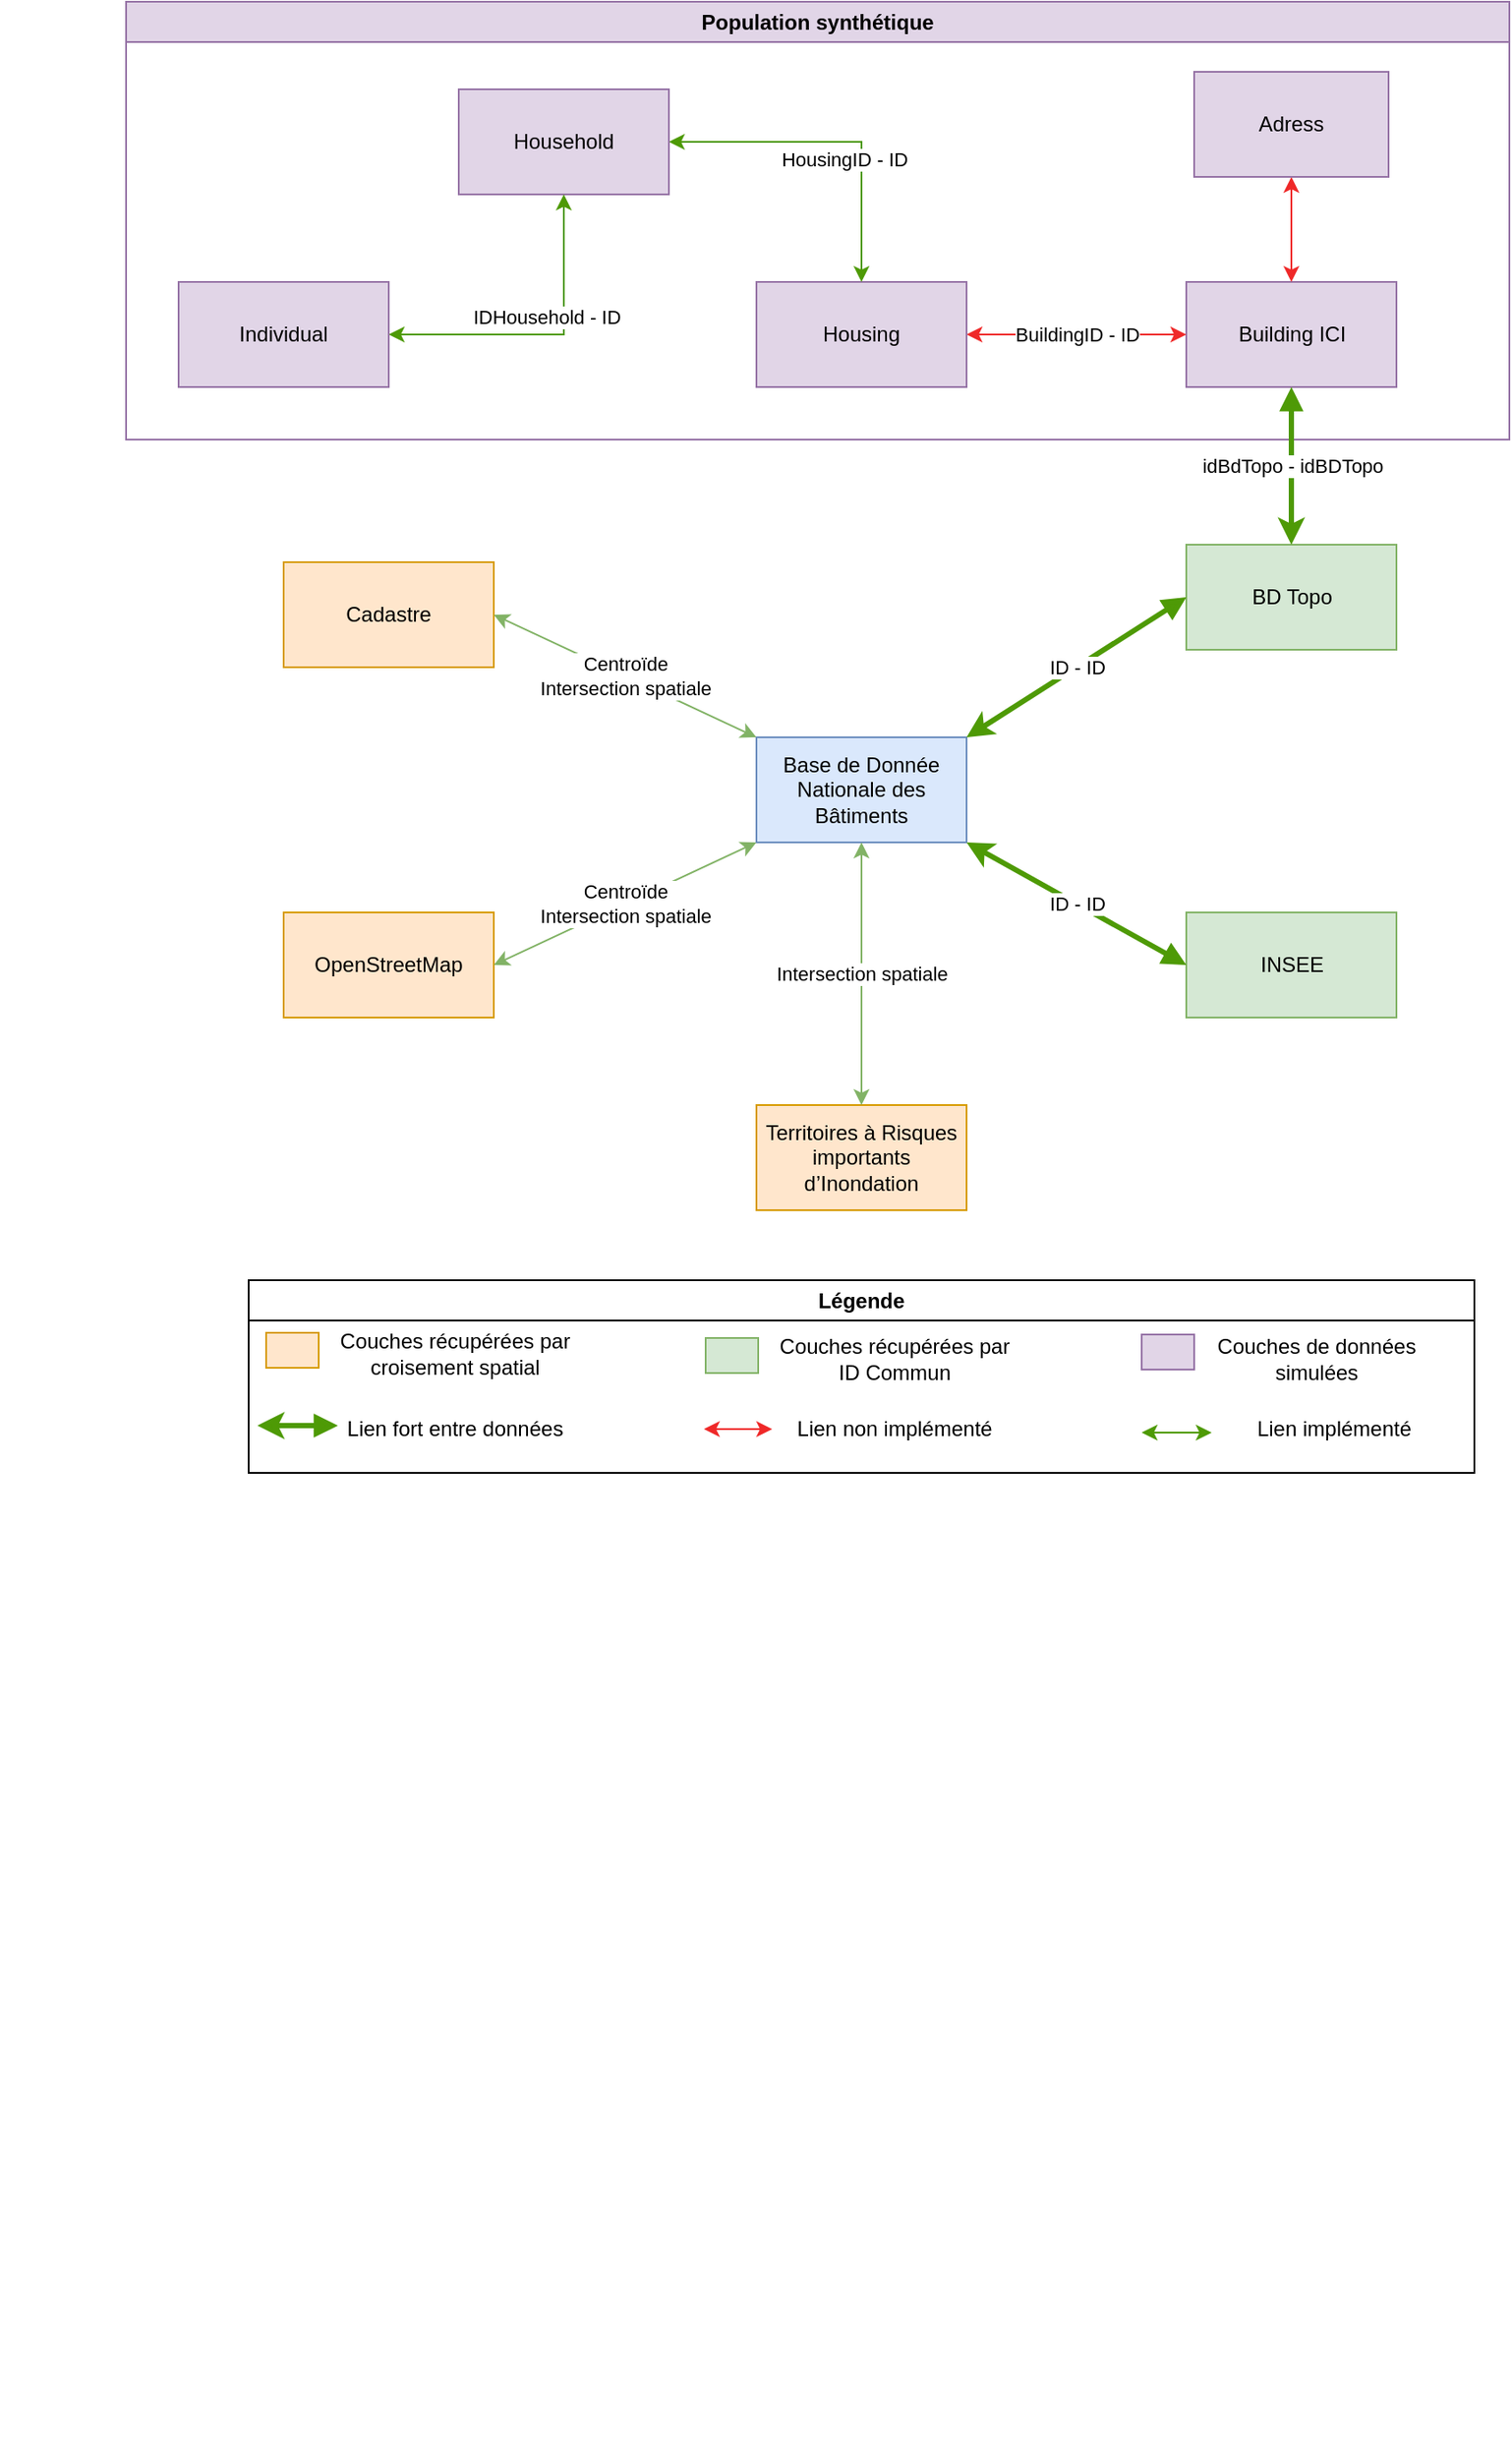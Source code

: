 <mxfile version="21.1.8" type="github">
  <diagram name="Page-1" id="RKlKr9zLwDHz_0O1cyM0">
    <mxGraphModel dx="1575" dy="739" grid="1" gridSize="10" guides="1" tooltips="1" connect="1" arrows="1" fold="1" page="1" pageScale="1" pageWidth="827" pageHeight="1169" math="0" shadow="0">
      <root>
        <mxCell id="0" />
        <mxCell id="1" parent="0" />
        <mxCell id="FjnJGpuL3dfxn8dWNNj--1" value="Base de Donnée Nationale des Bâtiments" style="rounded=0;whiteSpace=wrap;html=1;fillColor=#dae8fc;strokeColor=#6c8ebf;" parent="1" vertex="1">
          <mxGeometry x="370" y="510" width="120" height="60" as="geometry" />
        </mxCell>
        <mxCell id="FjnJGpuL3dfxn8dWNNj--2" value="&lt;div&gt;BD Topo&lt;/div&gt;" style="rounded=0;whiteSpace=wrap;html=1;fillColor=#d5e8d4;strokeColor=#82b366;" parent="1" vertex="1">
          <mxGeometry x="615.5" y="400" width="120" height="60" as="geometry" />
        </mxCell>
        <mxCell id="FjnJGpuL3dfxn8dWNNj--3" value="&lt;div&gt;Cadastre&lt;/div&gt;" style="rounded=0;whiteSpace=wrap;html=1;fillColor=#ffe6cc;strokeColor=#d79b00;" parent="1" vertex="1">
          <mxGeometry x="100" y="410" width="120" height="60" as="geometry" />
        </mxCell>
        <mxCell id="FjnJGpuL3dfxn8dWNNj--4" value="OpenStreetMap" style="rounded=0;whiteSpace=wrap;html=1;fillColor=#ffe6cc;strokeColor=#d79b00;" parent="1" vertex="1">
          <mxGeometry x="100" y="610" width="120" height="60" as="geometry" />
        </mxCell>
        <mxCell id="FjnJGpuL3dfxn8dWNNj--5" value="INSEE" style="rounded=0;whiteSpace=wrap;html=1;fillColor=#d5e8d4;strokeColor=#82b366;" parent="1" vertex="1">
          <mxGeometry x="615.5" y="610" width="120" height="60" as="geometry" />
        </mxCell>
        <mxCell id="FjnJGpuL3dfxn8dWNNj--6" value="Territoires à Risques importants d’Inondation" style="rounded=0;whiteSpace=wrap;html=1;fillColor=#ffe6cc;strokeColor=#d79b00;" parent="1" vertex="1">
          <mxGeometry x="370" y="720" width="120" height="60" as="geometry" />
        </mxCell>
        <mxCell id="FjnJGpuL3dfxn8dWNNj--9" value="&lt;div&gt;Centroïde &lt;br&gt;&lt;/div&gt;&lt;div&gt;Intersection spatiale&lt;br&gt;&lt;/div&gt;" style="endArrow=classic;html=1;rounded=0;exitX=1;exitY=0.5;exitDx=0;exitDy=0;entryX=0;entryY=0;entryDx=0;entryDy=0;strokeColor=#82b366;endFill=1;startArrow=classic;startFill=1;fillColor=#d5e8d4;" parent="1" source="FjnJGpuL3dfxn8dWNNj--3" target="FjnJGpuL3dfxn8dWNNj--1" edge="1">
          <mxGeometry width="50" height="50" relative="1" as="geometry">
            <mxPoint x="520" y="580" as="sourcePoint" />
            <mxPoint x="570" y="530" as="targetPoint" />
          </mxGeometry>
        </mxCell>
        <mxCell id="FjnJGpuL3dfxn8dWNNj--10" value="ID - ID" style="endArrow=classic;html=1;rounded=0;entryX=1;entryY=0;entryDx=0;entryDy=0;exitX=0;exitY=0.5;exitDx=0;exitDy=0;strokeColor=#4e9a06;strokeWidth=3;endFill=1;startArrow=block;" parent="1" source="FjnJGpuL3dfxn8dWNNj--2" target="FjnJGpuL3dfxn8dWNNj--1" edge="1">
          <mxGeometry width="50" height="50" relative="1" as="geometry">
            <mxPoint x="520" y="580" as="sourcePoint" />
            <mxPoint x="570" y="530" as="targetPoint" />
          </mxGeometry>
        </mxCell>
        <mxCell id="FjnJGpuL3dfxn8dWNNj--11" value="Intersection spatiale" style="endArrow=classic;html=1;rounded=0;exitX=0.5;exitY=0;exitDx=0;exitDy=0;entryX=0.5;entryY=1;entryDx=0;entryDy=0;strokeColor=#82b366;endFill=1;startArrow=classic;startFill=1;fillColor=#d5e8d4;" parent="1" source="FjnJGpuL3dfxn8dWNNj--6" target="FjnJGpuL3dfxn8dWNNj--1" edge="1">
          <mxGeometry width="50" height="50" relative="1" as="geometry">
            <mxPoint x="520" y="580" as="sourcePoint" />
            <mxPoint x="570" y="530" as="targetPoint" />
          </mxGeometry>
        </mxCell>
        <mxCell id="FjnJGpuL3dfxn8dWNNj--12" value="&lt;div&gt;Centroïde&lt;/div&gt;&lt;div&gt;Intersection spatiale&lt;br&gt;&lt;/div&gt;" style="endArrow=classic;html=1;rounded=0;exitX=1;exitY=0.5;exitDx=0;exitDy=0;entryX=0;entryY=1;entryDx=0;entryDy=0;strokeColor=#82b366;endFill=1;startArrow=classic;startFill=1;fillColor=#d5e8d4;" parent="1" source="FjnJGpuL3dfxn8dWNNj--4" target="FjnJGpuL3dfxn8dWNNj--1" edge="1">
          <mxGeometry width="50" height="50" relative="1" as="geometry">
            <mxPoint x="520" y="580" as="sourcePoint" />
            <mxPoint x="570" y="530" as="targetPoint" />
          </mxGeometry>
        </mxCell>
        <mxCell id="FjnJGpuL3dfxn8dWNNj--13" value="ID - ID" style="endArrow=classic;html=1;rounded=0;exitX=0;exitY=0.5;exitDx=0;exitDy=0;entryX=1;entryY=1;entryDx=0;entryDy=0;strokeColor=#4e9a06;strokeWidth=3;endFill=1;startArrow=block;" parent="1" source="FjnJGpuL3dfxn8dWNNj--5" target="FjnJGpuL3dfxn8dWNNj--1" edge="1">
          <mxGeometry width="50" height="50" relative="1" as="geometry">
            <mxPoint x="520" y="580" as="sourcePoint" />
            <mxPoint x="570" y="530" as="targetPoint" />
          </mxGeometry>
        </mxCell>
        <mxCell id="FjnJGpuL3dfxn8dWNNj--15" value="Population synthétique" style="swimlane;whiteSpace=wrap;html=1;fillColor=#e1d5e7;strokeColor=#9673a6;" parent="1" vertex="1">
          <mxGeometry x="10" y="90" width="790" height="250" as="geometry">
            <mxRectangle x="10" y="90" width="170" height="30" as="alternateBounds" />
          </mxGeometry>
        </mxCell>
        <mxCell id="FjnJGpuL3dfxn8dWNNj--16" value="Building ICI" style="rounded=0;whiteSpace=wrap;html=1;fillColor=#e1d5e7;strokeColor=#9673a6;" parent="FjnJGpuL3dfxn8dWNNj--15" vertex="1">
          <mxGeometry x="605.5" y="160" width="120" height="60" as="geometry" />
        </mxCell>
        <mxCell id="FjnJGpuL3dfxn8dWNNj--25" value="BuildingID - ID" style="edgeStyle=orthogonalEdgeStyle;rounded=0;orthogonalLoop=1;jettySize=auto;html=1;exitX=1;exitY=0.5;exitDx=0;exitDy=0;entryX=0;entryY=0.5;entryDx=0;entryDy=0;strokeColor=#ef2929;endArrow=classic;endFill=1;startArrow=classic;startFill=1;" parent="FjnJGpuL3dfxn8dWNNj--15" source="FjnJGpuL3dfxn8dWNNj--17" target="FjnJGpuL3dfxn8dWNNj--16" edge="1">
          <mxGeometry relative="1" as="geometry" />
        </mxCell>
        <mxCell id="FjnJGpuL3dfxn8dWNNj--17" value="Housing" style="rounded=0;whiteSpace=wrap;html=1;fillColor=#e1d5e7;strokeColor=#9673a6;" parent="FjnJGpuL3dfxn8dWNNj--15" vertex="1">
          <mxGeometry x="360" y="160" width="120" height="60" as="geometry" />
        </mxCell>
        <mxCell id="FjnJGpuL3dfxn8dWNNj--27" value="HousingID - ID" style="edgeStyle=orthogonalEdgeStyle;rounded=0;orthogonalLoop=1;jettySize=auto;html=1;exitX=1;exitY=0.5;exitDx=0;exitDy=0;entryX=0.5;entryY=0;entryDx=0;entryDy=0;strokeColor=#4e9a06;endArrow=classic;endFill=1;startArrow=classic;startFill=1;" parent="FjnJGpuL3dfxn8dWNNj--15" source="FjnJGpuL3dfxn8dWNNj--18" target="FjnJGpuL3dfxn8dWNNj--17" edge="1">
          <mxGeometry x="0.263" y="-10" relative="1" as="geometry">
            <mxPoint as="offset" />
          </mxGeometry>
        </mxCell>
        <mxCell id="FjnJGpuL3dfxn8dWNNj--18" value="Household" style="rounded=0;whiteSpace=wrap;html=1;fillColor=#e1d5e7;strokeColor=#9673a6;" parent="FjnJGpuL3dfxn8dWNNj--15" vertex="1">
          <mxGeometry x="190" y="50" width="120" height="60" as="geometry" />
        </mxCell>
        <mxCell id="FjnJGpuL3dfxn8dWNNj--28" value="IDHousehold - ID" style="edgeStyle=orthogonalEdgeStyle;rounded=0;orthogonalLoop=1;jettySize=auto;html=1;exitX=1;exitY=0.5;exitDx=0;exitDy=0;entryX=0.5;entryY=1;entryDx=0;entryDy=0;strokeColor=#4E9A06;endArrow=classic;endFill=1;startArrow=classic;startFill=1;" parent="FjnJGpuL3dfxn8dWNNj--15" source="FjnJGpuL3dfxn8dWNNj--19" target="FjnJGpuL3dfxn8dWNNj--18" edge="1">
          <mxGeometry x="0.222" y="10" relative="1" as="geometry">
            <mxPoint as="offset" />
          </mxGeometry>
        </mxCell>
        <mxCell id="FjnJGpuL3dfxn8dWNNj--19" value="Individual" style="rounded=0;whiteSpace=wrap;html=1;fillColor=#e1d5e7;strokeColor=#9673a6;" parent="FjnJGpuL3dfxn8dWNNj--15" vertex="1">
          <mxGeometry x="30" y="160" width="120" height="60" as="geometry" />
        </mxCell>
        <mxCell id="FjnJGpuL3dfxn8dWNNj--26" style="edgeStyle=orthogonalEdgeStyle;rounded=0;orthogonalLoop=1;jettySize=auto;html=1;exitX=0.5;exitY=1;exitDx=0;exitDy=0;strokeColor=#ef2929;endArrow=classic;endFill=1;startArrow=classic;startFill=1;" parent="FjnJGpuL3dfxn8dWNNj--15" source="FjnJGpuL3dfxn8dWNNj--21" target="FjnJGpuL3dfxn8dWNNj--16" edge="1">
          <mxGeometry relative="1" as="geometry" />
        </mxCell>
        <mxCell id="FjnJGpuL3dfxn8dWNNj--21" value="Adress" style="rounded=0;whiteSpace=wrap;html=1;fillColor=#e1d5e7;strokeColor=#9673a6;" parent="FjnJGpuL3dfxn8dWNNj--15" vertex="1">
          <mxGeometry x="610" y="40" width="111" height="60" as="geometry" />
        </mxCell>
        <mxCell id="FjnJGpuL3dfxn8dWNNj--29" value="&lt;div&gt;idBdTopo - idBDTopo&lt;/div&gt;" style="edgeStyle=orthogonalEdgeStyle;rounded=0;orthogonalLoop=1;jettySize=auto;html=1;exitX=0.5;exitY=1;exitDx=0;exitDy=0;entryX=0.5;entryY=0;entryDx=0;entryDy=0;strokeColor=#4e9a06;strokeWidth=3;endArrow=classic;endFill=1;startArrow=block;" parent="1" source="FjnJGpuL3dfxn8dWNNj--16" target="FjnJGpuL3dfxn8dWNNj--2" edge="1">
          <mxGeometry relative="1" as="geometry" />
        </mxCell>
        <mxCell id="CL4YX4rr0jCitZG3_2ce-1" value="Légende" style="swimlane;whiteSpace=wrap;html=1;" vertex="1" parent="1">
          <mxGeometry x="80" y="820" width="700" height="110" as="geometry" />
        </mxCell>
        <mxCell id="CL4YX4rr0jCitZG3_2ce-2" value="" style="rounded=0;whiteSpace=wrap;html=1;fillColor=#ffe6cc;strokeColor=#d79b00;" vertex="1" parent="CL4YX4rr0jCitZG3_2ce-1">
          <mxGeometry x="10" y="30" width="30" height="20" as="geometry" />
        </mxCell>
        <mxCell id="CL4YX4rr0jCitZG3_2ce-3" value="Couches récupérées par croisement spatial" style="text;html=1;strokeColor=none;fillColor=none;align=center;verticalAlign=middle;whiteSpace=wrap;rounded=0;" vertex="1" parent="CL4YX4rr0jCitZG3_2ce-1">
          <mxGeometry x="48" y="27" width="140" height="30" as="geometry" />
        </mxCell>
        <mxCell id="CL4YX4rr0jCitZG3_2ce-4" value="" style="rounded=0;whiteSpace=wrap;html=1;fillColor=#d5e8d4;strokeColor=#82b366;" vertex="1" parent="CL4YX4rr0jCitZG3_2ce-1">
          <mxGeometry x="261" y="33" width="30" height="20" as="geometry" />
        </mxCell>
        <mxCell id="CL4YX4rr0jCitZG3_2ce-5" value="Couches récupérées par ID Commun" style="text;html=1;strokeColor=none;fillColor=none;align=center;verticalAlign=middle;whiteSpace=wrap;rounded=0;" vertex="1" parent="CL4YX4rr0jCitZG3_2ce-1">
          <mxGeometry x="299" y="30" width="140" height="30" as="geometry" />
        </mxCell>
        <mxCell id="CL4YX4rr0jCitZG3_2ce-6" value="" style="rounded=0;whiteSpace=wrap;html=1;fillColor=#e1d5e7;strokeColor=#9673a6;" vertex="1" parent="CL4YX4rr0jCitZG3_2ce-1">
          <mxGeometry x="510" y="31" width="30" height="20" as="geometry" />
        </mxCell>
        <mxCell id="CL4YX4rr0jCitZG3_2ce-7" value="Couches de données simulées" style="text;html=1;strokeColor=none;fillColor=none;align=center;verticalAlign=middle;whiteSpace=wrap;rounded=0;" vertex="1" parent="CL4YX4rr0jCitZG3_2ce-1">
          <mxGeometry x="540" y="30" width="140" height="30" as="geometry" />
        </mxCell>
        <mxCell id="CL4YX4rr0jCitZG3_2ce-8" value="" style="endArrow=classic;html=1;rounded=0;entryX=1;entryY=0;entryDx=0;entryDy=0;strokeColor=#4e9a06;strokeWidth=3;endFill=1;startArrow=block;" edge="1" parent="CL4YX4rr0jCitZG3_2ce-1">
          <mxGeometry width="50" height="50" relative="1" as="geometry">
            <mxPoint x="51" y="83" as="sourcePoint" />
            <mxPoint x="5" y="83" as="targetPoint" />
          </mxGeometry>
        </mxCell>
        <mxCell id="CL4YX4rr0jCitZG3_2ce-9" value="Lien fort entre données" style="text;html=1;strokeColor=none;fillColor=none;align=center;verticalAlign=middle;whiteSpace=wrap;rounded=0;" vertex="1" parent="CL4YX4rr0jCitZG3_2ce-1">
          <mxGeometry x="48" y="70" width="140" height="30" as="geometry" />
        </mxCell>
        <mxCell id="CL4YX4rr0jCitZG3_2ce-10" value="&amp;nbsp;" style="edgeStyle=orthogonalEdgeStyle;rounded=0;orthogonalLoop=1;jettySize=auto;html=1;exitX=1;exitY=0.5;exitDx=0;exitDy=0;strokeColor=#ef2929;endArrow=classic;endFill=1;startArrow=classic;startFill=1;entryX=0;entryY=0.5;entryDx=0;entryDy=0;" edge="1" parent="CL4YX4rr0jCitZG3_2ce-1" target="CL4YX4rr0jCitZG3_2ce-11">
          <mxGeometry x="-1" y="-705" relative="1" as="geometry">
            <mxPoint x="260" y="85" as="sourcePoint" />
            <mxPoint x="290" y="85" as="targetPoint" />
            <mxPoint x="-400" y="-125" as="offset" />
          </mxGeometry>
        </mxCell>
        <mxCell id="CL4YX4rr0jCitZG3_2ce-11" value="Lien non implémenté" style="text;html=1;strokeColor=none;fillColor=none;align=center;verticalAlign=middle;whiteSpace=wrap;rounded=0;" vertex="1" parent="CL4YX4rr0jCitZG3_2ce-1">
          <mxGeometry x="299" y="70" width="140" height="30" as="geometry" />
        </mxCell>
        <mxCell id="CL4YX4rr0jCitZG3_2ce-12" value="" style="endArrow=classic;startArrow=classic;html=1;rounded=0;strokeColor=#4e9a06;" edge="1" parent="CL4YX4rr0jCitZG3_2ce-1">
          <mxGeometry width="50" height="50" relative="1" as="geometry">
            <mxPoint x="510" y="87" as="sourcePoint" />
            <mxPoint x="550" y="87" as="targetPoint" />
          </mxGeometry>
        </mxCell>
        <mxCell id="CL4YX4rr0jCitZG3_2ce-13" value="Lien implémenté" style="text;html=1;strokeColor=none;fillColor=none;align=center;verticalAlign=middle;whiteSpace=wrap;rounded=0;" vertex="1" parent="CL4YX4rr0jCitZG3_2ce-1">
          <mxGeometry x="550" y="70" width="140" height="30" as="geometry" />
        </mxCell>
      </root>
    </mxGraphModel>
  </diagram>
</mxfile>

